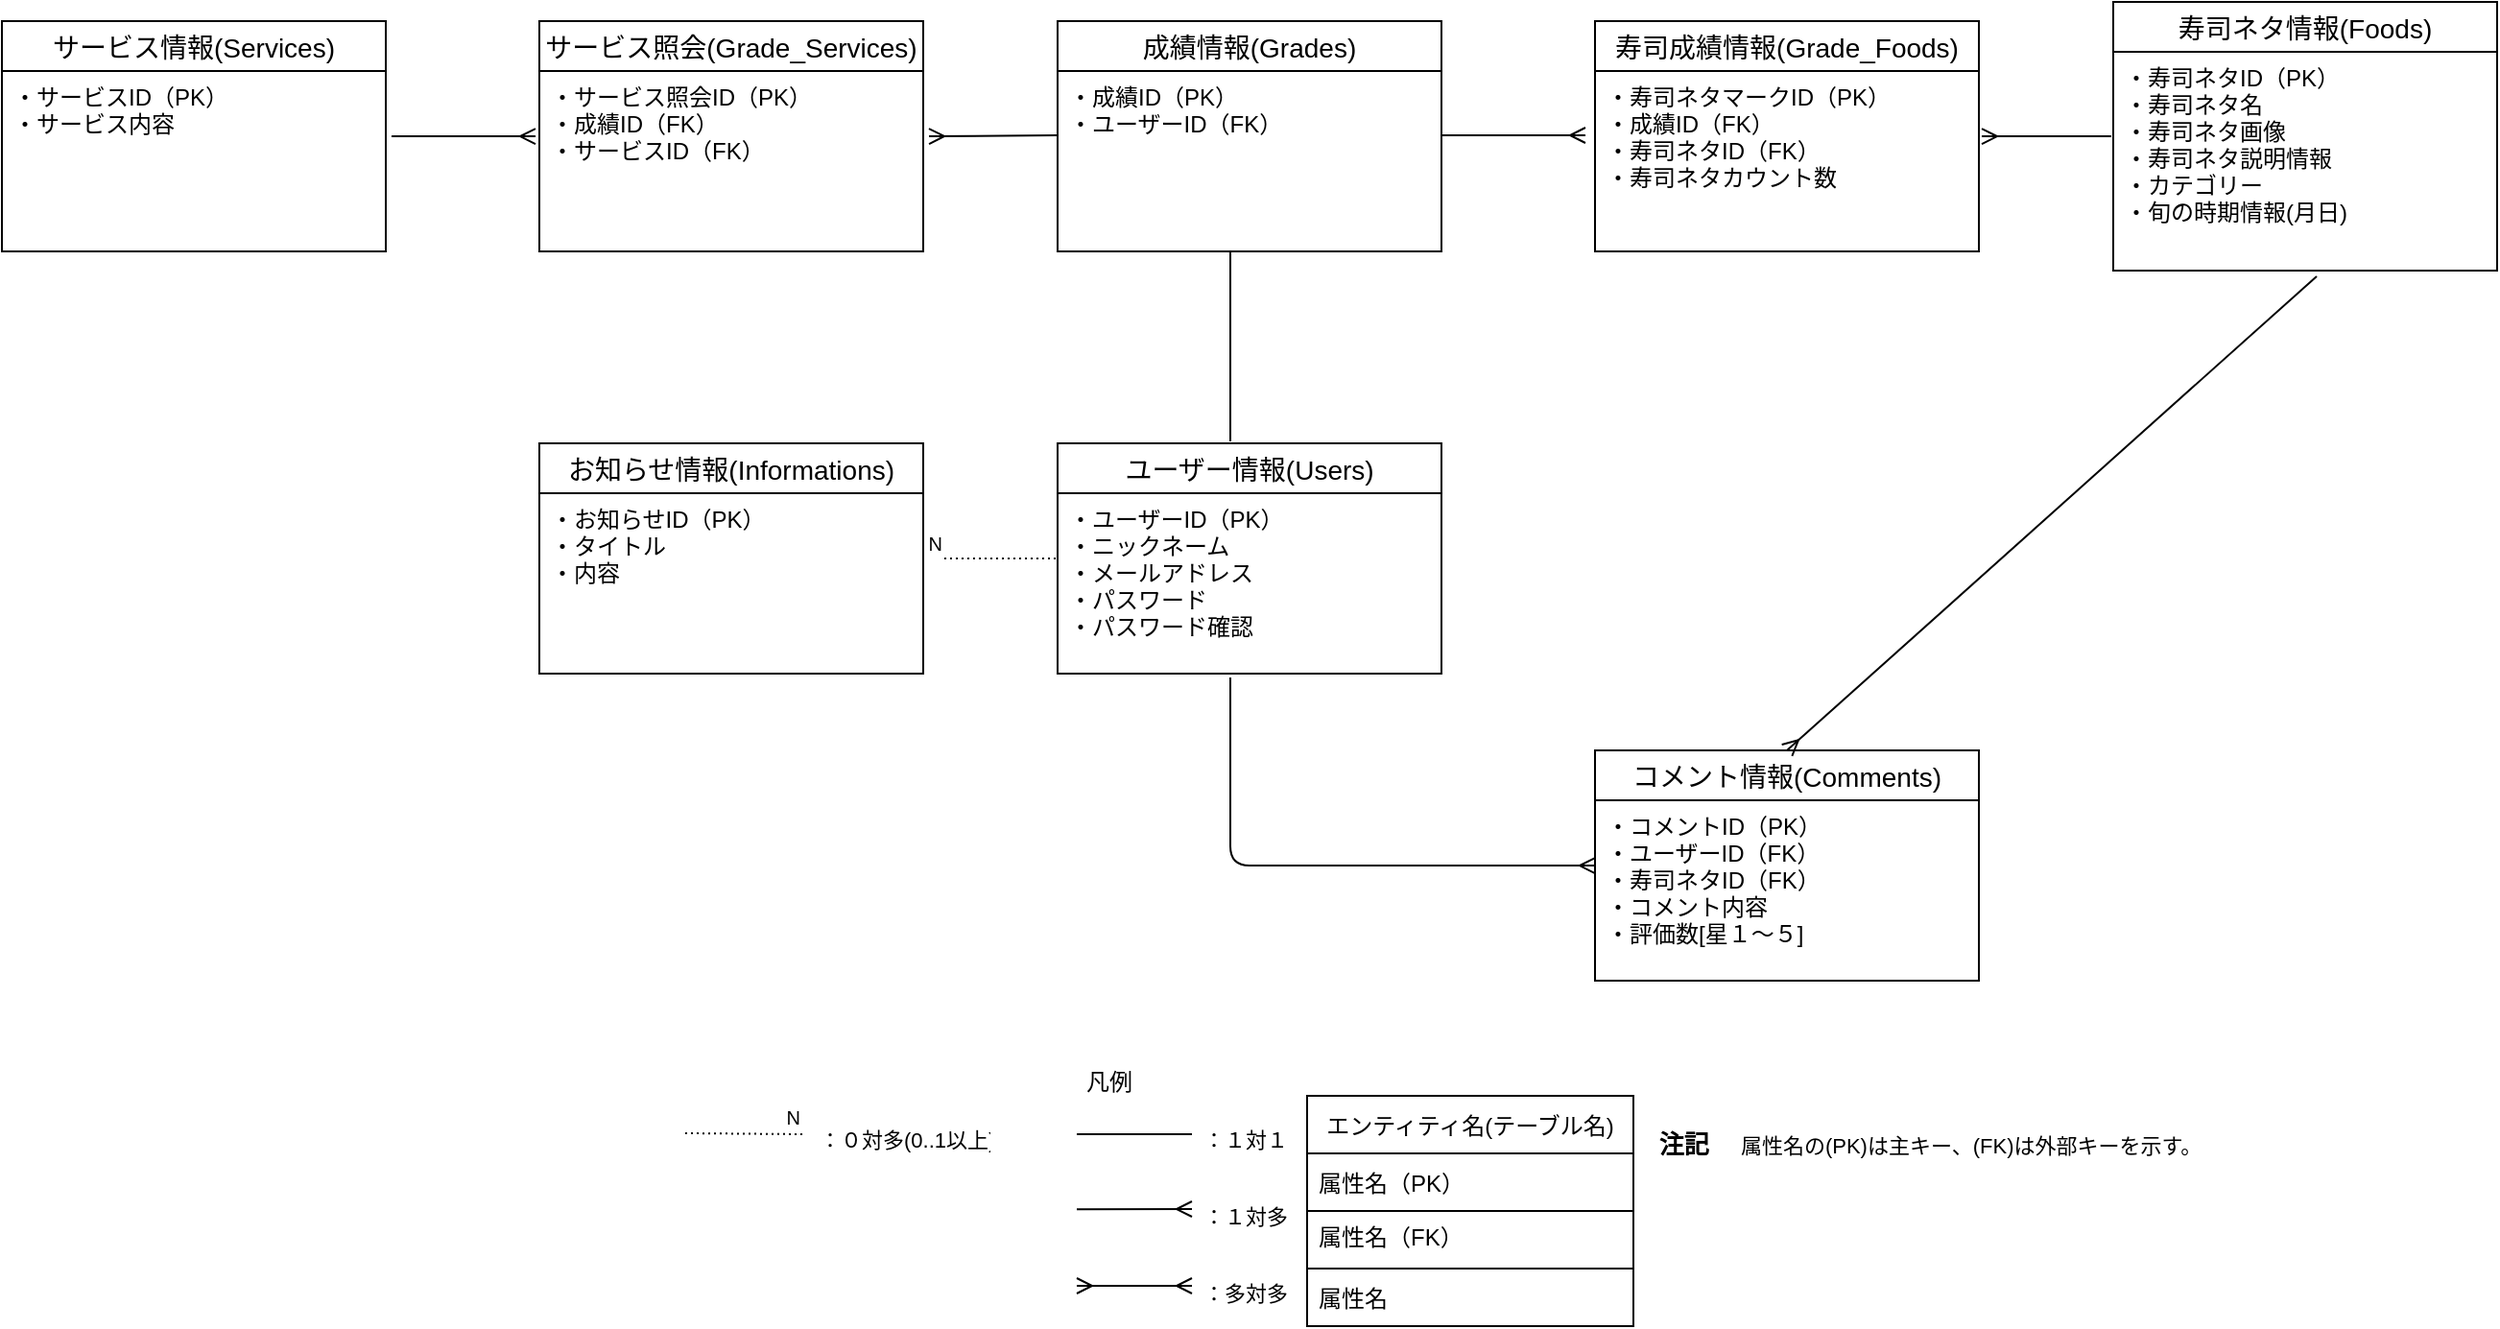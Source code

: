 <mxfile>
    <diagram id="GDNJdXhx1sa_c5Vge2bc" name="ER図">
        <mxGraphModel dx="1839" dy="99" grid="1" gridSize="10" guides="1" tooltips="1" connect="1" arrows="1" fold="1" page="1" pageScale="1" pageWidth="827" pageHeight="1169" math="0" shadow="0">
            <root>
                <mxCell id="0"/>
                <mxCell id="1" parent="0"/>
                <mxCell id="bes0J3pQLCuLRseJUr-A-1" value="エンティティ名(テーブル名)" style="swimlane;fontStyle=0;childLayout=stackLayout;horizontal=1;startSize=30;horizontalStack=0;resizeParent=1;resizeParentMax=0;resizeLast=0;collapsible=1;marginBottom=0;" parent="1" vertex="1">
                    <mxGeometry x="-120" y="640" width="170" height="120" as="geometry"/>
                </mxCell>
                <mxCell id="bes0J3pQLCuLRseJUr-A-2" value="属性名（PK）" style="text;strokeColor=default;fillColor=none;align=left;verticalAlign=middle;spacingLeft=4;spacingRight=4;overflow=hidden;points=[[0,0.5],[1,0.5]];portConstraint=eastwest;rotatable=0;fontStyle=0;perimeterSpacing=0;strokeWidth=0;dashed=1;dashPattern=1 1;" parent="bes0J3pQLCuLRseJUr-A-1" vertex="1">
                    <mxGeometry y="30" width="170" height="30" as="geometry"/>
                </mxCell>
                <mxCell id="bes0J3pQLCuLRseJUr-A-3" value="属性名（FK）" style="text;strokeColor=default;fillColor=none;align=left;verticalAlign=middle;spacingLeft=4;spacingRight=4;overflow=hidden;points=[[0,0.5],[1,0.5]];portConstraint=eastwest;rotatable=0;fontStyle=0;fontSize=12;spacingTop=-4;" parent="bes0J3pQLCuLRseJUr-A-1" vertex="1">
                    <mxGeometry y="60" width="170" height="30" as="geometry"/>
                </mxCell>
                <mxCell id="bes0J3pQLCuLRseJUr-A-4" value="属性名" style="text;strokeColor=none;fillColor=none;align=left;verticalAlign=middle;spacingLeft=4;spacingRight=4;overflow=hidden;points=[[0,0.5],[1,0.5]];portConstraint=eastwest;rotatable=0;" parent="bes0J3pQLCuLRseJUr-A-1" vertex="1">
                    <mxGeometry y="90" width="170" height="30" as="geometry"/>
                </mxCell>
                <mxCell id="bes0J3pQLCuLRseJUr-A-5" value="凡例" style="text;strokeColor=none;fillColor=none;spacingLeft=4;spacingRight=4;overflow=hidden;rotatable=0;points=[[0,0.5],[1,0.5]];portConstraint=eastwest;fontSize=12;dashed=1;" parent="1" vertex="1">
                    <mxGeometry x="-241" y="619" width="40" height="30" as="geometry"/>
                </mxCell>
                <mxCell id="bes0J3pQLCuLRseJUr-A-6" style="edgeStyle=none;html=1;exitX=1;exitY=0.5;exitDx=0;exitDy=0;endArrow=ERmany;endFill=0;" parent="1" edge="1">
                    <mxGeometry relative="1" as="geometry">
                        <mxPoint x="-240" y="699.09" as="sourcePoint"/>
                        <mxPoint x="-180" y="699" as="targetPoint"/>
                    </mxGeometry>
                </mxCell>
                <mxCell id="bes0J3pQLCuLRseJUr-A-7" value="" style="line;strokeWidth=1;rotatable=0;dashed=0;labelPosition=right;align=left;verticalAlign=middle;spacingTop=0;spacingLeft=6;points=[];portConstraint=eastwest;" parent="1" vertex="1">
                    <mxGeometry x="-240" y="655" width="60" height="10" as="geometry"/>
                </mxCell>
                <mxCell id="bes0J3pQLCuLRseJUr-A-8" value="：１対１" style="text;strokeColor=none;fillColor=none;spacingLeft=4;spacingRight=4;overflow=hidden;rotatable=0;points=[[0,0.5],[1,0.5]];portConstraint=eastwest;fontSize=11;dashed=1;" parent="1" vertex="1">
                    <mxGeometry x="-180" y="650" width="60" height="20" as="geometry"/>
                </mxCell>
                <mxCell id="bes0J3pQLCuLRseJUr-A-9" value="：１対多" style="text;strokeColor=none;fillColor=none;spacingLeft=4;spacingRight=4;overflow=hidden;rotatable=0;points=[[0,0.5],[1,0.5]];portConstraint=eastwest;fontSize=11;dashed=1;" parent="1" vertex="1">
                    <mxGeometry x="-180" y="690" width="60" height="20" as="geometry"/>
                </mxCell>
                <mxCell id="bes0J3pQLCuLRseJUr-A-10" style="edgeStyle=none;html=1;endArrow=ERmany;endFill=0;" parent="1" edge="1">
                    <mxGeometry relative="1" as="geometry">
                        <mxPoint x="-180" y="739" as="targetPoint"/>
                        <mxPoint x="-210" y="739" as="sourcePoint"/>
                    </mxGeometry>
                </mxCell>
                <mxCell id="bes0J3pQLCuLRseJUr-A-11" value="：多対多" style="text;strokeColor=none;fillColor=none;spacingLeft=4;spacingRight=4;overflow=hidden;rotatable=0;points=[[0,0.5],[1,0.5]];portConstraint=eastwest;fontSize=11;dashed=1;" parent="1" vertex="1">
                    <mxGeometry x="-180" y="730" width="60" height="20" as="geometry"/>
                </mxCell>
                <mxCell id="bes0J3pQLCuLRseJUr-A-12" value="&lt;b&gt;&lt;font style=&quot;font-size: 13px&quot;&gt;　注記 　&lt;/font&gt;&lt;/b&gt;属性名の(PK)は主キー、(FK)は外部キーを示す。　" style="text;html=1;align=center;verticalAlign=middle;resizable=0;points=[];autosize=1;strokeColor=none;fillColor=none;fontSize=11;labelPosition=center;verticalLabelPosition=middle;horizontal=1;" parent="1" vertex="1">
                    <mxGeometry x="35" y="655" width="320" height="20" as="geometry"/>
                </mxCell>
                <mxCell id="bes0J3pQLCuLRseJUr-A-14" style="edgeStyle=none;html=1;endArrow=ERmany;endFill=0;" parent="1" edge="1">
                    <mxGeometry relative="1" as="geometry">
                        <mxPoint x="-240" y="739" as="targetPoint"/>
                        <mxPoint x="-210" y="739" as="sourcePoint"/>
                    </mxGeometry>
                </mxCell>
                <mxCell id="bes0J3pQLCuLRseJUr-A-17" value="ユーザー情報(Users)" style="swimlane;fontStyle=0;childLayout=stackLayout;horizontal=1;startSize=26;horizontalStack=0;resizeParent=1;resizeParentMax=0;resizeLast=0;collapsible=1;marginBottom=0;align=center;fontSize=14;" parent="1" vertex="1">
                    <mxGeometry x="-250" y="300" width="200" height="120" as="geometry">
                        <mxRectangle x="120" y="80" width="60" height="26" as="alternateBounds"/>
                    </mxGeometry>
                </mxCell>
                <mxCell id="bes0J3pQLCuLRseJUr-A-18" value="・ユーザーID（PK）&#10;・ニックネーム&#10;・メールアドレス&#10;・パスワード&#10;・パスワード確認" style="text;strokeColor=none;fillColor=none;spacingLeft=4;spacingRight=4;overflow=hidden;rotatable=0;points=[[0,0.5],[1,0.5]];portConstraint=eastwest;fontSize=12;fontStyle=0;verticalAlign=top;" parent="bes0J3pQLCuLRseJUr-A-17" vertex="1">
                    <mxGeometry y="26" width="200" height="94" as="geometry"/>
                </mxCell>
                <mxCell id="bes0J3pQLCuLRseJUr-A-20" value="寿司ネタ情報(Foods)" style="swimlane;fontStyle=0;childLayout=stackLayout;horizontal=1;startSize=26;horizontalStack=0;resizeParent=1;resizeParentMax=0;resizeLast=0;collapsible=1;marginBottom=0;align=center;fontSize=14;" parent="1" vertex="1">
                    <mxGeometry x="300" y="70" width="200" height="140" as="geometry">
                        <mxRectangle x="120" y="80" width="60" height="26" as="alternateBounds"/>
                    </mxGeometry>
                </mxCell>
                <mxCell id="bes0J3pQLCuLRseJUr-A-21" value="・寿司ネタID（PK）&#10;・寿司ネタ名&#10;・寿司ネタ画像&#10;・寿司ネタ説明情報&#10;・カテゴリー&#10;・旬の時期情報(月日)&#10;" style="text;strokeColor=none;fillColor=none;spacingLeft=4;spacingRight=4;overflow=hidden;rotatable=0;points=[[0,0.5],[1,0.5]];portConstraint=eastwest;fontSize=12;" parent="bes0J3pQLCuLRseJUr-A-20" vertex="1">
                    <mxGeometry y="26" width="200" height="114" as="geometry"/>
                </mxCell>
                <mxCell id="c2Dtw_iQNl2naMtcv8oj-1" value="コメント情報(Comments)" style="swimlane;fontStyle=0;childLayout=stackLayout;horizontal=1;startSize=26;horizontalStack=0;resizeParent=1;resizeParentMax=0;resizeLast=0;collapsible=1;marginBottom=0;align=center;fontSize=14;" parent="1" vertex="1">
                    <mxGeometry x="30" y="460" width="200" height="120" as="geometry">
                        <mxRectangle x="120" y="80" width="60" height="26" as="alternateBounds"/>
                    </mxGeometry>
                </mxCell>
                <mxCell id="c2Dtw_iQNl2naMtcv8oj-2" value="・コメントID（PK）&#10;・ユーザーID（FK）&#10;・寿司ネタID（FK）&#10;・コメント内容&#10;・評価数[星１〜５]&#10;" style="text;strokeColor=none;fillColor=none;spacingLeft=4;spacingRight=4;overflow=hidden;rotatable=0;points=[[0,0.5],[1,0.5]];portConstraint=eastwest;fontSize=12;" parent="c2Dtw_iQNl2naMtcv8oj-1" vertex="1">
                    <mxGeometry y="26" width="200" height="94" as="geometry"/>
                </mxCell>
                <mxCell id="it_u6nlgLjY1DbaPdBps-1" value="成績情報(Grades)" style="swimlane;fontStyle=0;childLayout=stackLayout;horizontal=1;startSize=26;horizontalStack=0;resizeParent=1;resizeParentMax=0;resizeLast=0;collapsible=1;marginBottom=0;align=center;fontSize=14;" parent="1" vertex="1">
                    <mxGeometry x="-250" y="80" width="200" height="120" as="geometry">
                        <mxRectangle x="120" y="80" width="60" height="26" as="alternateBounds"/>
                    </mxGeometry>
                </mxCell>
                <mxCell id="it_u6nlgLjY1DbaPdBps-2" value="・成績ID（PK）&#10;・ユーザーID（FK）&#10;" style="text;strokeColor=none;fillColor=none;spacingLeft=4;spacingRight=4;overflow=hidden;rotatable=0;points=[[0,0.5],[1,0.5]];portConstraint=eastwest;fontSize=12;" parent="it_u6nlgLjY1DbaPdBps-1" vertex="1">
                    <mxGeometry y="26" width="200" height="94" as="geometry"/>
                </mxCell>
                <mxCell id="it_u6nlgLjY1DbaPdBps-3" value="サービス情報(Services)" style="swimlane;fontStyle=0;childLayout=stackLayout;horizontal=1;startSize=26;horizontalStack=0;resizeParent=1;resizeParentMax=0;resizeLast=0;collapsible=1;marginBottom=0;align=center;fontSize=14;" parent="1" vertex="1">
                    <mxGeometry x="-800" y="80" width="200" height="120" as="geometry">
                        <mxRectangle x="120" y="80" width="60" height="26" as="alternateBounds"/>
                    </mxGeometry>
                </mxCell>
                <mxCell id="it_u6nlgLjY1DbaPdBps-4" value="・サービスID（PK）&#10;・サービス内容&#10;" style="text;strokeColor=none;fillColor=none;spacingLeft=4;spacingRight=4;overflow=hidden;rotatable=0;points=[[0,0.5],[1,0.5]];portConstraint=eastwest;fontSize=12;" parent="it_u6nlgLjY1DbaPdBps-3" vertex="1">
                    <mxGeometry y="26" width="200" height="94" as="geometry"/>
                </mxCell>
                <mxCell id="bH78fWM_Nm4cZ5Oux7yv-2" style="edgeStyle=none;html=1;endArrow=ERmany;endFill=0;exitX=0.45;exitY=1.021;exitDx=0;exitDy=0;exitPerimeter=0;entryX=0;entryY=0.362;entryDx=0;entryDy=0;entryPerimeter=0;" parent="1" source="bes0J3pQLCuLRseJUr-A-18" target="c2Dtw_iQNl2naMtcv8oj-2" edge="1">
                    <mxGeometry relative="1" as="geometry">
                        <mxPoint x="-30" y="520" as="targetPoint"/>
                        <mxPoint x="-130" y="500" as="sourcePoint"/>
                        <Array as="points">
                            <mxPoint x="-160" y="520"/>
                        </Array>
                    </mxGeometry>
                </mxCell>
                <mxCell id="bH78fWM_Nm4cZ5Oux7yv-6" value="" style="endArrow=none;html=1;fontFamily=Helvetica;fontSize=10;fontColor=default;exitX=0.45;exitY=-0.008;exitDx=0;exitDy=0;exitPerimeter=0;" parent="1" source="bes0J3pQLCuLRseJUr-A-17" edge="1">
                    <mxGeometry width="50" height="50" relative="1" as="geometry">
                        <mxPoint x="50" y="360" as="sourcePoint"/>
                        <mxPoint x="-160" y="200" as="targetPoint"/>
                    </mxGeometry>
                </mxCell>
                <mxCell id="bH78fWM_Nm4cZ5Oux7yv-8" style="edgeStyle=none;html=1;endArrow=ERmany;endFill=0;exitX=0.53;exitY=1.026;exitDx=0;exitDy=0;exitPerimeter=0;" parent="1" source="bes0J3pQLCuLRseJUr-A-21" edge="1">
                    <mxGeometry relative="1" as="geometry">
                        <mxPoint x="400" y="230" as="sourcePoint"/>
                        <mxPoint x="130" y="460" as="targetPoint"/>
                    </mxGeometry>
                </mxCell>
                <mxCell id="bH78fWM_Nm4cZ5Oux7yv-9" value="サービス照会(Grade_Services)" style="swimlane;fontStyle=0;childLayout=stackLayout;horizontal=1;startSize=26;horizontalStack=0;resizeParent=1;resizeParentMax=0;resizeLast=0;collapsible=1;marginBottom=0;align=center;fontSize=14;" parent="1" vertex="1">
                    <mxGeometry x="-520" y="80" width="200" height="120" as="geometry">
                        <mxRectangle x="120" y="80" width="60" height="26" as="alternateBounds"/>
                    </mxGeometry>
                </mxCell>
                <mxCell id="bH78fWM_Nm4cZ5Oux7yv-10" value="・サービス照会ID（PK）&#10;・成績ID（FK）&#10;・サービスID（FK）&#10;" style="text;strokeColor=none;fillColor=none;spacingLeft=4;spacingRight=4;overflow=hidden;rotatable=0;points=[[0,0.5],[1,0.5]];portConstraint=eastwest;fontSize=12;" parent="bH78fWM_Nm4cZ5Oux7yv-9" vertex="1">
                    <mxGeometry y="26" width="200" height="94" as="geometry"/>
                </mxCell>
                <mxCell id="bH78fWM_Nm4cZ5Oux7yv-12" style="edgeStyle=none;html=1;exitX=1.015;exitY=0.362;exitDx=0;exitDy=0;endArrow=ERmany;endFill=0;exitPerimeter=0;entryX=-0.01;entryY=0.362;entryDx=0;entryDy=0;entryPerimeter=0;" parent="1" source="it_u6nlgLjY1DbaPdBps-4" target="bH78fWM_Nm4cZ5Oux7yv-10" edge="1">
                    <mxGeometry relative="1" as="geometry">
                        <mxPoint x="-590" y="139.59" as="sourcePoint"/>
                        <mxPoint x="-530" y="139.5" as="targetPoint"/>
                    </mxGeometry>
                </mxCell>
                <mxCell id="bH78fWM_Nm4cZ5Oux7yv-13" style="edgeStyle=none;html=1;exitX=1;exitY=0.5;exitDx=0;exitDy=0;endArrow=ERmany;endFill=0;entryX=1.015;entryY=0.362;entryDx=0;entryDy=0;entryPerimeter=0;" parent="1" target="bH78fWM_Nm4cZ5Oux7yv-10" edge="1">
                    <mxGeometry relative="1" as="geometry">
                        <mxPoint x="-250" y="139.5" as="sourcePoint"/>
                        <mxPoint x="-290" y="139.5" as="targetPoint"/>
                    </mxGeometry>
                </mxCell>
                <mxCell id="bH78fWM_Nm4cZ5Oux7yv-15" value="寿司成績情報(Grade_Foods)" style="swimlane;fontStyle=0;childLayout=stackLayout;horizontal=1;startSize=26;horizontalStack=0;resizeParent=1;resizeParentMax=0;resizeLast=0;collapsible=1;marginBottom=0;align=center;fontSize=14;" parent="1" vertex="1">
                    <mxGeometry x="30" y="80" width="200" height="120" as="geometry">
                        <mxRectangle x="120" y="80" width="60" height="26" as="alternateBounds"/>
                    </mxGeometry>
                </mxCell>
                <mxCell id="bH78fWM_Nm4cZ5Oux7yv-16" value="・寿司ネタマークID（PK）&#10;・成績ID（FK）&#10;・寿司ネタID（FK）&#10;・寿司ネタカウント数&#10;" style="text;strokeColor=none;fillColor=none;spacingLeft=4;spacingRight=4;overflow=hidden;rotatable=0;points=[[0,0.5],[1,0.5]];portConstraint=eastwest;fontSize=12;" parent="bH78fWM_Nm4cZ5Oux7yv-15" vertex="1">
                    <mxGeometry y="26" width="200" height="94" as="geometry"/>
                </mxCell>
                <mxCell id="bH78fWM_Nm4cZ5Oux7yv-17" style="edgeStyle=none;html=1;endArrow=ERmany;endFill=0;entryX=1.015;entryY=0.362;entryDx=0;entryDy=0;entryPerimeter=0;" parent="1" edge="1">
                    <mxGeometry relative="1" as="geometry">
                        <mxPoint x="299" y="140" as="sourcePoint"/>
                        <mxPoint x="231.5" y="140.028" as="targetPoint"/>
                    </mxGeometry>
                </mxCell>
                <mxCell id="bH78fWM_Nm4cZ5Oux7yv-18" style="edgeStyle=none;html=1;exitX=1.015;exitY=0.362;exitDx=0;exitDy=0;endArrow=ERmany;endFill=0;exitPerimeter=0;entryX=-0.01;entryY=0.362;entryDx=0;entryDy=0;entryPerimeter=0;" parent="1" edge="1">
                    <mxGeometry relative="1" as="geometry">
                        <mxPoint x="-50" y="139.5" as="sourcePoint"/>
                        <mxPoint x="25" y="139.5" as="targetPoint"/>
                    </mxGeometry>
                </mxCell>
                <mxCell id="mhHOEUpv5ld_o67QiOWl-3" value="：０対多(0..1以上)" style="text;strokeColor=none;fillColor=none;spacingLeft=4;spacingRight=4;overflow=hidden;rotatable=0;points=[[0,0.5],[1,0.5]];portConstraint=eastwest;fontSize=11;dashed=1;" parent="1" vertex="1">
                    <mxGeometry x="-380" y="650" width="100" height="20" as="geometry"/>
                </mxCell>
                <mxCell id="mhHOEUpv5ld_o67QiOWl-4" value="" style="endArrow=none;html=1;rounded=0;dashed=1;dashPattern=1 2;fontFamily=Helvetica;fontSize=10;fontColor=default;" parent="1" edge="1">
                    <mxGeometry relative="1" as="geometry">
                        <mxPoint x="-444" y="659.5" as="sourcePoint"/>
                        <mxPoint x="-383" y="660" as="targetPoint"/>
                    </mxGeometry>
                </mxCell>
                <mxCell id="mhHOEUpv5ld_o67QiOWl-5" value="N" style="resizable=0;html=1;align=right;verticalAlign=bottom;rounded=0;fontFamily=Helvetica;fontSize=10;fontColor=default;fillColor=none;gradientColor=none;" parent="mhHOEUpv5ld_o67QiOWl-4" connectable="0" vertex="1">
                    <mxGeometry x="1" relative="1" as="geometry"/>
                </mxCell>
                <mxCell id="mhHOEUpv5ld_o67QiOWl-6" value="" style="endArrow=none;html=1;rounded=0;dashed=1;dashPattern=1 2;fontFamily=Helvetica;fontSize=10;fontColor=default;exitX=-0.005;exitY=0.362;exitDx=0;exitDy=0;exitPerimeter=0;" parent="1" source="bes0J3pQLCuLRseJUr-A-18" edge="1">
                    <mxGeometry relative="1" as="geometry">
                        <mxPoint x="-380" y="420" as="sourcePoint"/>
                        <mxPoint x="-310" y="360" as="targetPoint"/>
                    </mxGeometry>
                </mxCell>
                <mxCell id="mhHOEUpv5ld_o67QiOWl-7" value="N" style="resizable=0;html=1;align=right;verticalAlign=bottom;rounded=0;fontFamily=Helvetica;fontSize=10;fontColor=default;fillColor=none;gradientColor=none;" parent="mhHOEUpv5ld_o67QiOWl-6" connectable="0" vertex="1">
                    <mxGeometry x="1" relative="1" as="geometry"/>
                </mxCell>
                <mxCell id="mhHOEUpv5ld_o67QiOWl-8" value="お知らせ情報(Informations)" style="swimlane;fontStyle=0;childLayout=stackLayout;horizontal=1;startSize=26;horizontalStack=0;resizeParent=1;resizeParentMax=0;resizeLast=0;collapsible=1;marginBottom=0;align=center;fontSize=14;" parent="1" vertex="1">
                    <mxGeometry x="-520" y="300" width="200" height="120" as="geometry">
                        <mxRectangle x="120" y="80" width="60" height="26" as="alternateBounds"/>
                    </mxGeometry>
                </mxCell>
                <mxCell id="mhHOEUpv5ld_o67QiOWl-9" value="・お知らせID（PK）&#10;・タイトル&#10;・内容&#10;" style="text;strokeColor=none;fillColor=none;spacingLeft=4;spacingRight=4;overflow=hidden;rotatable=0;points=[[0,0.5],[1,0.5]];portConstraint=eastwest;fontSize=12;" parent="mhHOEUpv5ld_o67QiOWl-8" vertex="1">
                    <mxGeometry y="26" width="200" height="94" as="geometry"/>
                </mxCell>
            </root>
        </mxGraphModel>
    </diagram>
    <diagram id="XVaV8_xHCkoMbMR21QT_" name="画面遷移図">
        <mxGraphModel dx="1839" dy="160" grid="1" gridSize="10" guides="1" tooltips="1" connect="1" arrows="1" fold="1" page="1" pageScale="1" pageWidth="827" pageHeight="1169" math="0" shadow="0">
            <root>
                <mxCell id="sn1k16oOpC2F87BwVuyA-0"/>
                <mxCell id="sn1k16oOpC2F87BwVuyA-1" parent="sn1k16oOpC2F87BwVuyA-0"/>
                <mxCell id="hT2XtPM_5YduukEGjr-z-16" style="edgeStyle=none;html=1;exitX=1;exitY=0.5;exitDx=0;exitDy=0;entryX=0;entryY=0.5;entryDx=0;entryDy=0;" parent="sn1k16oOpC2F87BwVuyA-1" source="hT2XtPM_5YduukEGjr-z-0" target="hT2XtPM_5YduukEGjr-z-4" edge="1">
                    <mxGeometry relative="1" as="geometry">
                        <Array as="points">
                            <mxPoint x="340" y="220"/>
                        </Array>
                    </mxGeometry>
                </mxCell>
                <mxCell id="hT2XtPM_5YduukEGjr-z-0" value="TOPページ" style="rounded=1;whiteSpace=wrap;html=1;" parent="sn1k16oOpC2F87BwVuyA-1" vertex="1">
                    <mxGeometry x="200" y="200" width="120" height="40" as="geometry"/>
                </mxCell>
                <mxCell id="hT2XtPM_5YduukEGjr-z-1" value="ユーザーログインページ" style="rounded=1;whiteSpace=wrap;html=1;" parent="sn1k16oOpC2F87BwVuyA-1" vertex="1">
                    <mxGeometry y="200" width="160" height="40" as="geometry"/>
                </mxCell>
                <mxCell id="hT2XtPM_5YduukEGjr-z-2" value="ユーザー新規登録ページ" style="rounded=1;whiteSpace=wrap;html=1;" parent="sn1k16oOpC2F87BwVuyA-1" vertex="1">
                    <mxGeometry y="260" width="160" height="40" as="geometry"/>
                </mxCell>
                <mxCell id="hT2XtPM_5YduukEGjr-z-3" value="ユーザーマイページ" style="rounded=1;whiteSpace=wrap;html=1;" parent="sn1k16oOpC2F87BwVuyA-1" vertex="1">
                    <mxGeometry y="320" width="160" height="40" as="geometry"/>
                </mxCell>
                <mxCell id="hT2XtPM_5YduukEGjr-z-4" value="寿司ネタ一覧ページ" style="rounded=1;whiteSpace=wrap;html=1;" parent="sn1k16oOpC2F87BwVuyA-1" vertex="1">
                    <mxGeometry x="360" y="200" width="160" height="40" as="geometry"/>
                </mxCell>
                <mxCell id="hT2XtPM_5YduukEGjr-z-5" value="寿司ネタ詳細ページ" style="rounded=1;whiteSpace=wrap;html=1;" parent="sn1k16oOpC2F87BwVuyA-1" vertex="1">
                    <mxGeometry x="560" y="200" width="160" height="40" as="geometry"/>
                </mxCell>
                <mxCell id="hT2XtPM_5YduukEGjr-z-7" value="サービス一覧ページ" style="rounded=1;whiteSpace=wrap;html=1;" parent="sn1k16oOpC2F87BwVuyA-1" vertex="1">
                    <mxGeometry x="360" y="260" width="160" height="40" as="geometry"/>
                </mxCell>
                <mxCell id="hT2XtPM_5YduukEGjr-z-8" value="コメント・評価履歴ページ" style="rounded=1;whiteSpace=wrap;html=1;" parent="sn1k16oOpC2F87BwVuyA-1" vertex="1">
                    <mxGeometry x="-200" y="440" width="160" height="40" as="geometry"/>
                </mxCell>
                <mxCell id="hT2XtPM_5YduukEGjr-z-9" value="寿司ネタ成績ページ" style="rounded=1;whiteSpace=wrap;html=1;" parent="sn1k16oOpC2F87BwVuyA-1" vertex="1">
                    <mxGeometry x="-200" y="320" width="160" height="40" as="geometry"/>
                </mxCell>
                <mxCell id="hT2XtPM_5YduukEGjr-z-10" value="解禁サービス一覧ページ" style="rounded=1;whiteSpace=wrap;html=1;" parent="sn1k16oOpC2F87BwVuyA-1" vertex="1">
                    <mxGeometry x="-200" y="380" width="160" height="40" as="geometry"/>
                </mxCell>
                <mxCell id="hT2XtPM_5YduukEGjr-z-12" value="お知らせ一覧ページ" style="rounded=1;whiteSpace=wrap;html=1;" parent="sn1k16oOpC2F87BwVuyA-1" vertex="1">
                    <mxGeometry x="360" y="320" width="160" height="40" as="geometry"/>
                </mxCell>
                <mxCell id="hT2XtPM_5YduukEGjr-z-13" value="寿司ネタランキングページ" style="rounded=1;whiteSpace=wrap;html=1;" parent="sn1k16oOpC2F87BwVuyA-1" vertex="1">
                    <mxGeometry x="360" y="380" width="160" height="40" as="geometry"/>
                </mxCell>
                <mxCell id="hT2XtPM_5YduukEGjr-z-14" value="マップページ" style="rounded=1;whiteSpace=wrap;html=1;" parent="sn1k16oOpC2F87BwVuyA-1" vertex="1">
                    <mxGeometry x="360" y="440" width="160" height="40" as="geometry"/>
                </mxCell>
                <mxCell id="hT2XtPM_5YduukEGjr-z-15" value="＊各ページのヘッダーにはトップページへ遷移するリンク、あるいは重ねてメニュータブが表示されている" style="text;html=1;align=center;verticalAlign=middle;resizable=0;points=[];autosize=1;strokeColor=none;fillColor=none;" parent="sn1k16oOpC2F87BwVuyA-1" vertex="1">
                    <mxGeometry x="155" y="20" width="580" height="20" as="geometry"/>
                </mxCell>
                <mxCell id="hT2XtPM_5YduukEGjr-z-21" value="" style="endArrow=none;html=1;entryX=1;entryY=0.5;entryDx=0;entryDy=0;" parent="sn1k16oOpC2F87BwVuyA-1" target="hT2XtPM_5YduukEGjr-z-5" edge="1">
                    <mxGeometry width="50" height="50" relative="1" as="geometry">
                        <mxPoint x="660" y="120" as="sourcePoint"/>
                        <mxPoint x="650" y="320" as="targetPoint"/>
                        <Array as="points">
                            <mxPoint x="760" y="120"/>
                            <mxPoint x="760" y="220"/>
                        </Array>
                    </mxGeometry>
                </mxCell>
                <mxCell id="hT2XtPM_5YduukEGjr-z-22" value="" style="endArrow=classic;html=1;entryX=0.625;entryY=-0.075;entryDx=0;entryDy=0;entryPerimeter=0;" parent="sn1k16oOpC2F87BwVuyA-1" target="hT2XtPM_5YduukEGjr-z-5" edge="1">
                    <mxGeometry relative="1" as="geometry">
                        <mxPoint x="660" y="120" as="sourcePoint"/>
                        <mxPoint x="740" y="120" as="targetPoint"/>
                        <Array as="points">
                            <mxPoint x="660" y="140"/>
                        </Array>
                    </mxGeometry>
                </mxCell>
                <mxCell id="hT2XtPM_5YduukEGjr-z-23" value="&lt;meta charset=&quot;utf-8&quot;&gt;&lt;span style=&quot;color: rgb(240, 240, 240); font-family: helvetica; font-size: 12px; font-style: normal; font-weight: 400; letter-spacing: normal; text-align: center; text-indent: 0px; text-transform: none; word-spacing: 0px; background-color: rgb(42, 42, 42); display: inline; float: none;&quot;&gt;コメント投稿・★評価&lt;/span&gt;" style="edgeLabel;resizable=0;html=1;align=center;verticalAlign=middle;" parent="hT2XtPM_5YduukEGjr-z-22" connectable="0" vertex="1">
                    <mxGeometry relative="1" as="geometry"/>
                </mxCell>
                <mxCell id="hT2XtPM_5YduukEGjr-z-24" value="コメント・評価編集ページ" style="rounded=1;whiteSpace=wrap;html=1;" parent="sn1k16oOpC2F87BwVuyA-1" vertex="1">
                    <mxGeometry x="560" y="260" width="160" height="40" as="geometry"/>
                </mxCell>
                <mxCell id="hT2XtPM_5YduukEGjr-z-25" value="" style="endArrow=classic;html=1;exitX=0.5;exitY=1;exitDx=0;exitDy=0;entryX=0.5;entryY=0;entryDx=0;entryDy=0;" parent="sn1k16oOpC2F87BwVuyA-1" source="hT2XtPM_5YduukEGjr-z-5" target="hT2XtPM_5YduukEGjr-z-24" edge="1">
                    <mxGeometry width="50" height="50" relative="1" as="geometry">
                        <mxPoint x="590" y="410" as="sourcePoint"/>
                        <mxPoint x="640" y="360" as="targetPoint"/>
                    </mxGeometry>
                </mxCell>
                <mxCell id="hT2XtPM_5YduukEGjr-z-26" value="" style="endArrow=classic;html=1;exitX=1;exitY=0.5;exitDx=0;exitDy=0;entryX=0;entryY=0.5;entryDx=0;entryDy=0;" parent="sn1k16oOpC2F87BwVuyA-1" source="hT2XtPM_5YduukEGjr-z-4" target="hT2XtPM_5YduukEGjr-z-5" edge="1">
                    <mxGeometry width="50" height="50" relative="1" as="geometry">
                        <mxPoint x="590" y="410" as="sourcePoint"/>
                        <mxPoint x="640" y="360" as="targetPoint"/>
                    </mxGeometry>
                </mxCell>
                <mxCell id="hT2XtPM_5YduukEGjr-z-27" value="" style="endArrow=none;html=1;" parent="sn1k16oOpC2F87BwVuyA-1" edge="1">
                    <mxGeometry width="50" height="50" relative="1" as="geometry">
                        <mxPoint x="340" y="460" as="sourcePoint"/>
                        <mxPoint x="340" y="220" as="targetPoint"/>
                    </mxGeometry>
                </mxCell>
                <mxCell id="hT2XtPM_5YduukEGjr-z-28" value="" style="endArrow=classic;html=1;entryX=0;entryY=0.5;entryDx=0;entryDy=0;" parent="sn1k16oOpC2F87BwVuyA-1" target="hT2XtPM_5YduukEGjr-z-7" edge="1">
                    <mxGeometry width="50" height="50" relative="1" as="geometry">
                        <mxPoint x="340" y="280" as="sourcePoint"/>
                        <mxPoint x="640" y="350" as="targetPoint"/>
                    </mxGeometry>
                </mxCell>
                <mxCell id="hT2XtPM_5YduukEGjr-z-29" value="" style="endArrow=classic;html=1;entryX=0;entryY=0.5;entryDx=0;entryDy=0;" parent="sn1k16oOpC2F87BwVuyA-1" edge="1">
                    <mxGeometry width="50" height="50" relative="1" as="geometry">
                        <mxPoint x="340" y="399.5" as="sourcePoint"/>
                        <mxPoint x="360" y="399.5" as="targetPoint"/>
                    </mxGeometry>
                </mxCell>
                <mxCell id="hT2XtPM_5YduukEGjr-z-30" value="" style="endArrow=classic;html=1;entryX=0;entryY=0.5;entryDx=0;entryDy=0;" parent="sn1k16oOpC2F87BwVuyA-1" edge="1">
                    <mxGeometry width="50" height="50" relative="1" as="geometry">
                        <mxPoint x="340" y="339.5" as="sourcePoint"/>
                        <mxPoint x="360" y="339.5" as="targetPoint"/>
                    </mxGeometry>
                </mxCell>
                <mxCell id="hT2XtPM_5YduukEGjr-z-31" value="" style="endArrow=classic;html=1;entryX=0;entryY=0.5;entryDx=0;entryDy=0;" parent="sn1k16oOpC2F87BwVuyA-1" edge="1">
                    <mxGeometry width="50" height="50" relative="1" as="geometry">
                        <mxPoint x="340" y="459.5" as="sourcePoint"/>
                        <mxPoint x="360" y="459.5" as="targetPoint"/>
                    </mxGeometry>
                </mxCell>
                <mxCell id="hT2XtPM_5YduukEGjr-z-32" value="" style="endArrow=classic;html=1;entryX=1;entryY=0.5;entryDx=0;entryDy=0;exitX=0;exitY=0.5;exitDx=0;exitDy=0;" parent="sn1k16oOpC2F87BwVuyA-1" source="hT2XtPM_5YduukEGjr-z-0" target="hT2XtPM_5YduukEGjr-z-1" edge="1">
                    <mxGeometry width="50" height="50" relative="1" as="geometry">
                        <mxPoint x="90" y="390" as="sourcePoint"/>
                        <mxPoint x="140" y="340" as="targetPoint"/>
                    </mxGeometry>
                </mxCell>
                <mxCell id="hT2XtPM_5YduukEGjr-z-33" value="" style="endArrow=none;html=1;" parent="sn1k16oOpC2F87BwVuyA-1" edge="1">
                    <mxGeometry width="50" height="50" relative="1" as="geometry">
                        <mxPoint x="180" y="340" as="sourcePoint"/>
                        <mxPoint x="180" y="220" as="targetPoint"/>
                    </mxGeometry>
                </mxCell>
                <mxCell id="hT2XtPM_5YduukEGjr-z-34" value="" style="endArrow=classic;html=1;entryX=1;entryY=0.5;entryDx=0;entryDy=0;" parent="sn1k16oOpC2F87BwVuyA-1" edge="1">
                    <mxGeometry width="50" height="50" relative="1" as="geometry">
                        <mxPoint x="180" y="339.5" as="sourcePoint"/>
                        <mxPoint x="160" y="339.5" as="targetPoint"/>
                    </mxGeometry>
                </mxCell>
                <mxCell id="hT2XtPM_5YduukEGjr-z-35" value="" style="endArrow=classic;html=1;entryX=1;entryY=0.5;entryDx=0;entryDy=0;" parent="sn1k16oOpC2F87BwVuyA-1" edge="1">
                    <mxGeometry width="50" height="50" relative="1" as="geometry">
                        <mxPoint x="180" y="279.5" as="sourcePoint"/>
                        <mxPoint x="160" y="279.5" as="targetPoint"/>
                    </mxGeometry>
                </mxCell>
                <mxCell id="hT2XtPM_5YduukEGjr-z-36" value="" style="endArrow=classic;html=1;entryX=1;entryY=0.5;entryDx=0;entryDy=0;exitX=0;exitY=0.5;exitDx=0;exitDy=0;" parent="sn1k16oOpC2F87BwVuyA-1" edge="1">
                    <mxGeometry width="50" height="50" relative="1" as="geometry">
                        <mxPoint y="339.5" as="sourcePoint"/>
                        <mxPoint x="-40" y="339.5" as="targetPoint"/>
                    </mxGeometry>
                </mxCell>
                <mxCell id="hT2XtPM_5YduukEGjr-z-37" value="" style="endArrow=none;html=1;" parent="sn1k16oOpC2F87BwVuyA-1" edge="1">
                    <mxGeometry width="50" height="50" relative="1" as="geometry">
                        <mxPoint x="-20" y="460" as="sourcePoint"/>
                        <mxPoint x="-20" y="340" as="targetPoint"/>
                    </mxGeometry>
                </mxCell>
                <mxCell id="hT2XtPM_5YduukEGjr-z-38" value="" style="endArrow=classic;html=1;entryX=1;entryY=0.5;entryDx=0;entryDy=0;" parent="sn1k16oOpC2F87BwVuyA-1" edge="1">
                    <mxGeometry width="50" height="50" relative="1" as="geometry">
                        <mxPoint x="-20" y="399.5" as="sourcePoint"/>
                        <mxPoint x="-40" y="399.5" as="targetPoint"/>
                    </mxGeometry>
                </mxCell>
                <mxCell id="hT2XtPM_5YduukEGjr-z-39" value="" style="endArrow=classic;html=1;entryX=1;entryY=0.5;entryDx=0;entryDy=0;" parent="sn1k16oOpC2F87BwVuyA-1" edge="1">
                    <mxGeometry width="50" height="50" relative="1" as="geometry">
                        <mxPoint x="-20" y="459.5" as="sourcePoint"/>
                        <mxPoint x="-40" y="459.5" as="targetPoint"/>
                    </mxGeometry>
                </mxCell>
                <mxCell id="hT2XtPM_5YduukEGjr-z-40" value="＊寿司ネタ・サービス・ニュースの情報編集は管理者のみが可能とする" style="text;html=1;align=center;verticalAlign=middle;resizable=0;points=[];autosize=1;strokeColor=none;fillColor=none;" parent="sn1k16oOpC2F87BwVuyA-1" vertex="1">
                    <mxGeometry x="150" y="40" width="400" height="20" as="geometry"/>
                </mxCell>
                <mxCell id="hT2XtPM_5YduukEGjr-z-41" value="" style="endArrow=classic;html=1;" parent="sn1k16oOpC2F87BwVuyA-1" edge="1">
                    <mxGeometry width="50" height="50" relative="1" as="geometry">
                        <mxPoint x="655" y="260" as="sourcePoint"/>
                        <mxPoint x="655" y="240" as="targetPoint"/>
                    </mxGeometry>
                </mxCell>
                <mxCell id="hT2XtPM_5YduukEGjr-z-43" value="&lt;font style=&quot;font-size: 10px&quot;&gt;戻るボタン押下&lt;br&gt;&lt;/font&gt;" style="text;html=1;strokeColor=none;fillColor=none;align=center;verticalAlign=middle;whiteSpace=wrap;rounded=0;" parent="sn1k16oOpC2F87BwVuyA-1" vertex="1">
                    <mxGeometry x="670" y="240" width="75" height="30" as="geometry"/>
                </mxCell>
                <mxCell id="hT2XtPM_5YduukEGjr-z-44" value="" style="endArrow=none;html=1;fontSize=10;" parent="sn1k16oOpC2F87BwVuyA-1" edge="1">
                    <mxGeometry width="50" height="50" relative="1" as="geometry">
                        <mxPoint x="-120" y="320" as="sourcePoint"/>
                        <mxPoint x="570" y="120" as="targetPoint"/>
                        <Array as="points">
                            <mxPoint x="-120" y="120"/>
                        </Array>
                    </mxGeometry>
                </mxCell>
                <mxCell id="hT2XtPM_5YduukEGjr-z-45" value="" style="endArrow=classic;html=1;fontSize=10;" parent="sn1k16oOpC2F87BwVuyA-1" edge="1">
                    <mxGeometry width="50" height="50" relative="1" as="geometry">
                        <mxPoint x="570" y="120" as="sourcePoint"/>
                        <mxPoint x="570" y="200" as="targetPoint"/>
                    </mxGeometry>
                </mxCell>
                <mxCell id="hT2XtPM_5YduukEGjr-z-46" value="・食べたネタのカウント数を表示" style="text;html=1;align=left;verticalAlign=middle;resizable=0;points=[];autosize=1;strokeColor=none;fillColor=none;" parent="sn1k16oOpC2F87BwVuyA-1" vertex="1">
                    <mxGeometry x="-390" y="330" width="200" height="20" as="geometry"/>
                </mxCell>
                <mxCell id="khw81PkoI7UCO7k4qR_j-0" value="・寿司ネタ一覧ページでは成績にあるネタをマーキングする" style="text;html=1;align=left;verticalAlign=middle;resizable=0;points=[];autosize=1;strokeColor=none;fillColor=none;" parent="sn1k16oOpC2F87BwVuyA-1" vertex="1">
                    <mxGeometry x="300" y="520" width="340" height="20" as="geometry"/>
                </mxCell>
                <mxCell id="BZJcC3NdId5bGKnJ4JTM-0" value="&lt;font style=&quot;font-size: 10px&quot;&gt;コメント・評価削除完了ページ&lt;/font&gt;" style="rounded=1;whiteSpace=wrap;html=1;" parent="sn1k16oOpC2F87BwVuyA-1" vertex="1">
                    <mxGeometry x="560" y="320" width="160" height="40" as="geometry"/>
                </mxCell>
                <mxCell id="BZJcC3NdId5bGKnJ4JTM-1" value="" style="endArrow=classic;html=1;exitX=0.5;exitY=1;exitDx=0;exitDy=0;entryX=0.5;entryY=0;entryDx=0;entryDy=0;" parent="sn1k16oOpC2F87BwVuyA-1" edge="1">
                    <mxGeometry width="50" height="50" relative="1" as="geometry">
                        <mxPoint x="639" y="300" as="sourcePoint"/>
                        <mxPoint x="639" y="320" as="targetPoint"/>
                    </mxGeometry>
                </mxCell>
                <mxCell id="BZJcC3NdId5bGKnJ4JTM-2" value="&lt;font style=&quot;font-size: 10px&quot;&gt;削除ボタン押下&lt;br&gt;&lt;/font&gt;" style="text;html=1;strokeColor=none;fillColor=none;align=center;verticalAlign=middle;whiteSpace=wrap;rounded=0;" parent="sn1k16oOpC2F87BwVuyA-1" vertex="1">
                    <mxGeometry x="670" y="300" width="75" height="30" as="geometry"/>
                </mxCell>
                <mxCell id="BZJcC3NdId5bGKnJ4JTM-3" value="" style="endArrow=none;html=1;entryX=0.5;entryY=1;entryDx=0;entryDy=0;" parent="sn1k16oOpC2F87BwVuyA-1" target="BZJcC3NdId5bGKnJ4JTM-0" edge="1">
                    <mxGeometry width="50" height="50" relative="1" as="geometry">
                        <mxPoint x="260" y="510" as="sourcePoint"/>
                        <mxPoint x="720" y="350" as="targetPoint"/>
                        <Array as="points">
                            <mxPoint x="640" y="510"/>
                        </Array>
                    </mxGeometry>
                </mxCell>
                <mxCell id="BZJcC3NdId5bGKnJ4JTM-5" value="" style="endArrow=classic;html=1;entryX=0.5;entryY=1;entryDx=0;entryDy=0;" parent="sn1k16oOpC2F87BwVuyA-1" target="hT2XtPM_5YduukEGjr-z-0" edge="1">
                    <mxGeometry width="50" height="50" relative="1" as="geometry">
                        <mxPoint x="260" y="510" as="sourcePoint"/>
                        <mxPoint x="280" y="310" as="targetPoint"/>
                    </mxGeometry>
                </mxCell>
                <mxCell id="BZJcC3NdId5bGKnJ4JTM-6" value="＊寿司ネタ一覧ページではログイン中のユーザーの成績にあるネタはマーキングする" style="text;html=1;align=left;verticalAlign=middle;resizable=0;points=[];autosize=1;strokeColor=none;fillColor=none;" parent="sn1k16oOpC2F87BwVuyA-1" vertex="1">
                    <mxGeometry x="155" y="60" width="470" height="20" as="geometry"/>
                </mxCell>
                <mxCell id="B5Xrxf5f-fAZArNLbC8d-1" value="" style="endArrow=classic;html=1;fontFamily=Helvetica;fontSize=12;fontColor=default;exitX=0.5;exitY=0;exitDx=0;exitDy=0;" parent="sn1k16oOpC2F87BwVuyA-1" source="hT2XtPM_5YduukEGjr-z-0" edge="1">
                    <mxGeometry relative="1" as="geometry">
                        <mxPoint x="330" y="300" as="sourcePoint"/>
                        <mxPoint x="260" y="120" as="targetPoint"/>
                    </mxGeometry>
                </mxCell>
                <mxCell id="B5Xrxf5f-fAZArNLbC8d-2" value="&lt;meta charset=&quot;utf-8&quot;&gt;&lt;span style=&quot;color: rgb(240, 240, 240); font-family: helvetica; font-size: 12px; font-style: normal; font-weight: 400; letter-spacing: normal; text-align: left; text-indent: 0px; text-transform: none; word-spacing: 0px; background-color: rgb(42, 42, 42); display: inline; float: none;&quot;&gt;旬ネタピックアップ(自動スクロール)&lt;/span&gt;" style="edgeLabel;resizable=0;html=1;align=center;verticalAlign=middle;rounded=0;fontFamily=Helvetica;fontSize=12;fontColor=default;fillColor=none;gradientColor=none;" parent="B5Xrxf5f-fAZArNLbC8d-1" connectable="0" vertex="1">
                    <mxGeometry relative="1" as="geometry"/>
                </mxCell>
                <mxCell id="QiO_Q-lEVceXJkktvfmZ-0" value="&lt;span style=&quot;color: rgb(240 , 240 , 240) ; font-family: &amp;#34;helvetica&amp;#34; ; font-style: normal ; font-weight: 400 ; letter-spacing: normal ; text-align: left ; text-indent: 0px ; text-transform: none ; word-spacing: 0px ; background-color: rgb(42 , 42 , 42) ; display: inline ; float: none&quot;&gt;&lt;font style=&quot;font-size: 10px&quot;&gt;・お知らせ一覧(タイトル)表示(日付降順)&lt;/font&gt;&lt;/span&gt;" style="shape=callout;whiteSpace=wrap;html=1;perimeter=calloutPerimeter;rounded=0;fontFamily=Helvetica;fontSize=12;fontColor=default;fillColor=none;gradientColor=none;size=30;position=0.19;base=21;position2=0.19;" parent="sn1k16oOpC2F87BwVuyA-1" vertex="1">
                    <mxGeometry x="274" y="170" width="186" height="50" as="geometry"/>
                </mxCell>
            </root>
        </mxGraphModel>
    </diagram>
</mxfile>